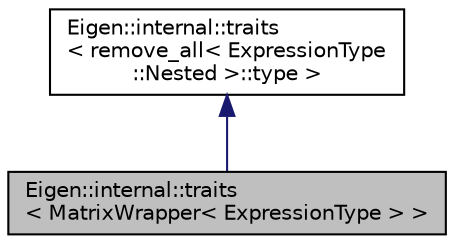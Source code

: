 digraph "Eigen::internal::traits&lt; MatrixWrapper&lt; ExpressionType &gt; &gt;"
{
  edge [fontname="Helvetica",fontsize="10",labelfontname="Helvetica",labelfontsize="10"];
  node [fontname="Helvetica",fontsize="10",shape=record];
  Node1 [label="Eigen::internal::traits\l\< MatrixWrapper\< ExpressionType \> \>",height=0.2,width=0.4,color="black", fillcolor="grey75", style="filled" fontcolor="black"];
  Node2 -> Node1 [dir="back",color="midnightblue",fontsize="10",style="solid",fontname="Helvetica"];
  Node2 [label="Eigen::internal::traits\l\< remove_all\< ExpressionType\l::Nested \>::type \>",height=0.2,width=0.4,color="black", fillcolor="white", style="filled",URL="$structEigen_1_1internal_1_1traits.html"];
}
